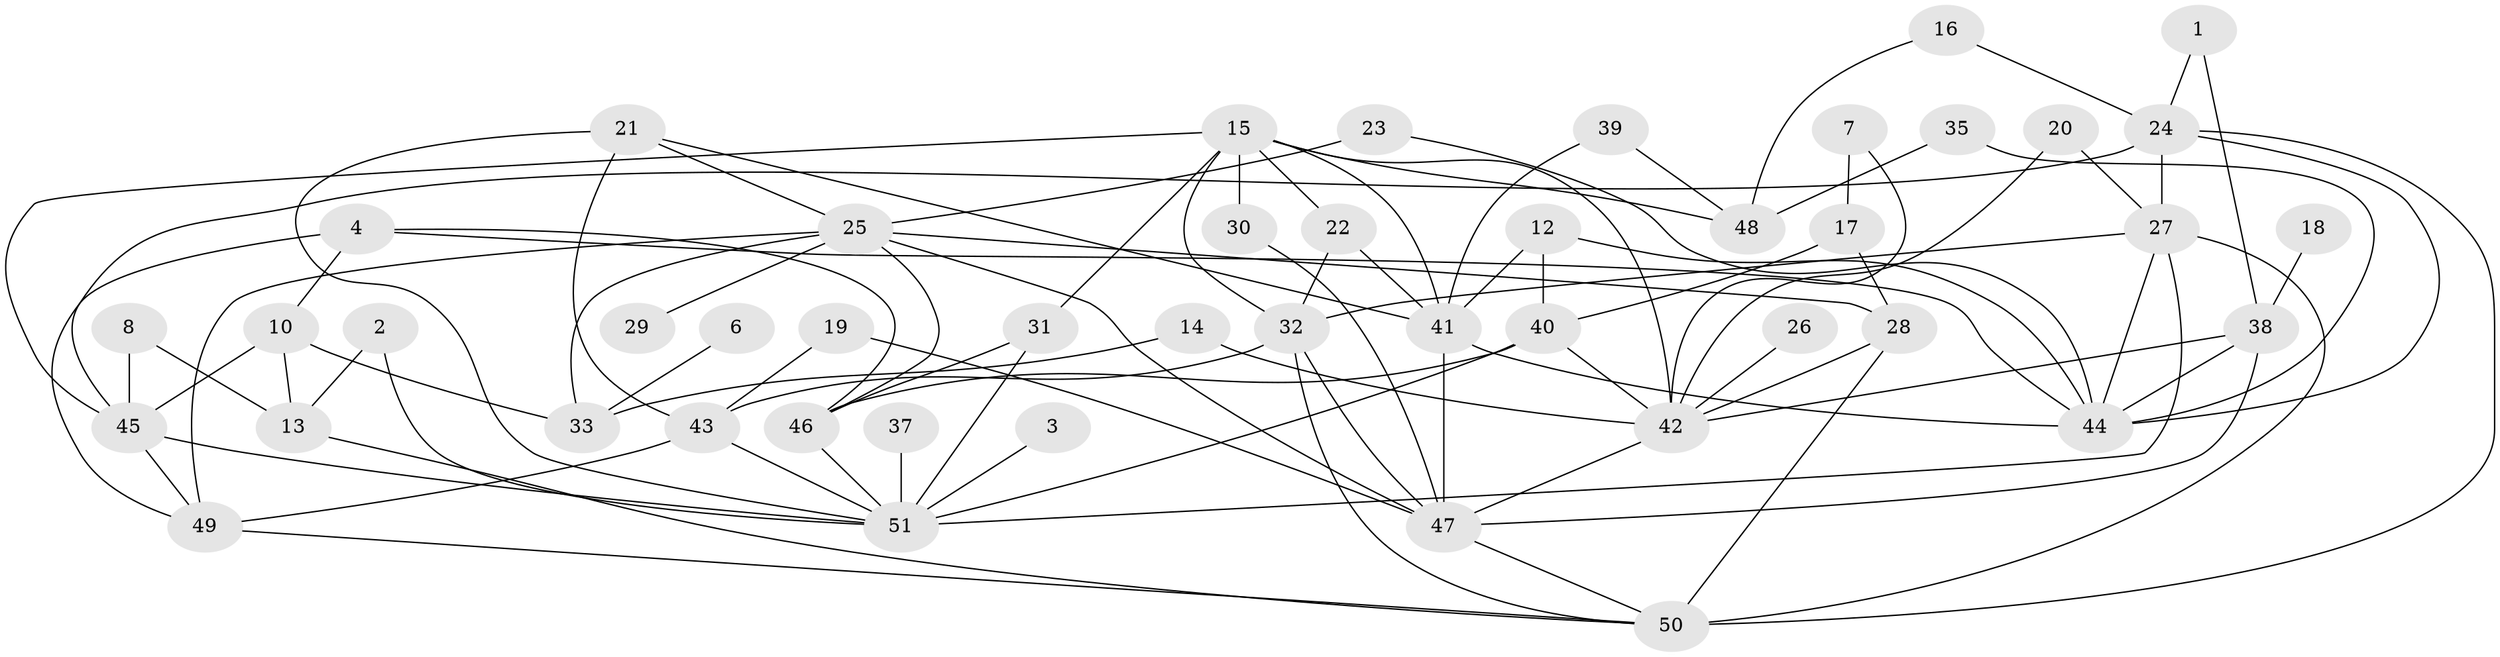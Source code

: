 // original degree distribution, {1: 0.18627450980392157, 3: 0.2549019607843137, 2: 0.16666666666666666, 4: 0.20588235294117646, 5: 0.11764705882352941, 0: 0.029411764705882353, 7: 0.00980392156862745, 6: 0.029411764705882353}
// Generated by graph-tools (version 1.1) at 2025/49/03/09/25 03:49:13]
// undirected, 46 vertices, 92 edges
graph export_dot {
graph [start="1"]
  node [color=gray90,style=filled];
  1;
  2;
  3;
  4;
  6;
  7;
  8;
  10;
  12;
  13;
  14;
  15;
  16;
  17;
  18;
  19;
  20;
  21;
  22;
  23;
  24;
  25;
  26;
  27;
  28;
  29;
  30;
  31;
  32;
  33;
  35;
  37;
  38;
  39;
  40;
  41;
  42;
  43;
  44;
  45;
  46;
  47;
  48;
  49;
  50;
  51;
  1 -- 24 [weight=1.0];
  1 -- 38 [weight=1.0];
  2 -- 13 [weight=1.0];
  2 -- 51 [weight=1.0];
  3 -- 51 [weight=1.0];
  4 -- 10 [weight=1.0];
  4 -- 44 [weight=1.0];
  4 -- 46 [weight=1.0];
  4 -- 49 [weight=1.0];
  6 -- 33 [weight=1.0];
  7 -- 17 [weight=1.0];
  7 -- 42 [weight=1.0];
  8 -- 13 [weight=1.0];
  8 -- 45 [weight=1.0];
  10 -- 13 [weight=1.0];
  10 -- 33 [weight=1.0];
  10 -- 45 [weight=1.0];
  12 -- 40 [weight=1.0];
  12 -- 41 [weight=1.0];
  12 -- 44 [weight=1.0];
  13 -- 50 [weight=1.0];
  14 -- 33 [weight=1.0];
  14 -- 42 [weight=1.0];
  15 -- 22 [weight=1.0];
  15 -- 30 [weight=1.0];
  15 -- 31 [weight=1.0];
  15 -- 32 [weight=1.0];
  15 -- 41 [weight=1.0];
  15 -- 42 [weight=1.0];
  15 -- 45 [weight=2.0];
  15 -- 48 [weight=1.0];
  16 -- 24 [weight=1.0];
  16 -- 48 [weight=1.0];
  17 -- 28 [weight=1.0];
  17 -- 40 [weight=1.0];
  18 -- 38 [weight=1.0];
  19 -- 43 [weight=1.0];
  19 -- 47 [weight=1.0];
  20 -- 27 [weight=1.0];
  20 -- 42 [weight=1.0];
  21 -- 25 [weight=1.0];
  21 -- 41 [weight=1.0];
  21 -- 43 [weight=1.0];
  21 -- 51 [weight=1.0];
  22 -- 32 [weight=1.0];
  22 -- 41 [weight=1.0];
  23 -- 25 [weight=1.0];
  23 -- 44 [weight=1.0];
  24 -- 27 [weight=1.0];
  24 -- 44 [weight=1.0];
  24 -- 45 [weight=1.0];
  24 -- 50 [weight=2.0];
  25 -- 28 [weight=1.0];
  25 -- 29 [weight=1.0];
  25 -- 33 [weight=1.0];
  25 -- 46 [weight=1.0];
  25 -- 47 [weight=1.0];
  25 -- 49 [weight=1.0];
  26 -- 42 [weight=1.0];
  27 -- 32 [weight=1.0];
  27 -- 44 [weight=1.0];
  27 -- 50 [weight=1.0];
  27 -- 51 [weight=2.0];
  28 -- 42 [weight=1.0];
  28 -- 50 [weight=1.0];
  30 -- 47 [weight=1.0];
  31 -- 46 [weight=1.0];
  31 -- 51 [weight=1.0];
  32 -- 43 [weight=1.0];
  32 -- 47 [weight=1.0];
  32 -- 50 [weight=1.0];
  35 -- 44 [weight=1.0];
  35 -- 48 [weight=1.0];
  37 -- 51 [weight=1.0];
  38 -- 42 [weight=1.0];
  38 -- 44 [weight=1.0];
  38 -- 47 [weight=1.0];
  39 -- 41 [weight=1.0];
  39 -- 48 [weight=1.0];
  40 -- 42 [weight=1.0];
  40 -- 46 [weight=1.0];
  40 -- 51 [weight=1.0];
  41 -- 44 [weight=1.0];
  41 -- 47 [weight=2.0];
  42 -- 47 [weight=1.0];
  43 -- 49 [weight=1.0];
  43 -- 51 [weight=1.0];
  45 -- 49 [weight=1.0];
  45 -- 51 [weight=1.0];
  46 -- 51 [weight=1.0];
  47 -- 50 [weight=1.0];
  49 -- 50 [weight=1.0];
}
